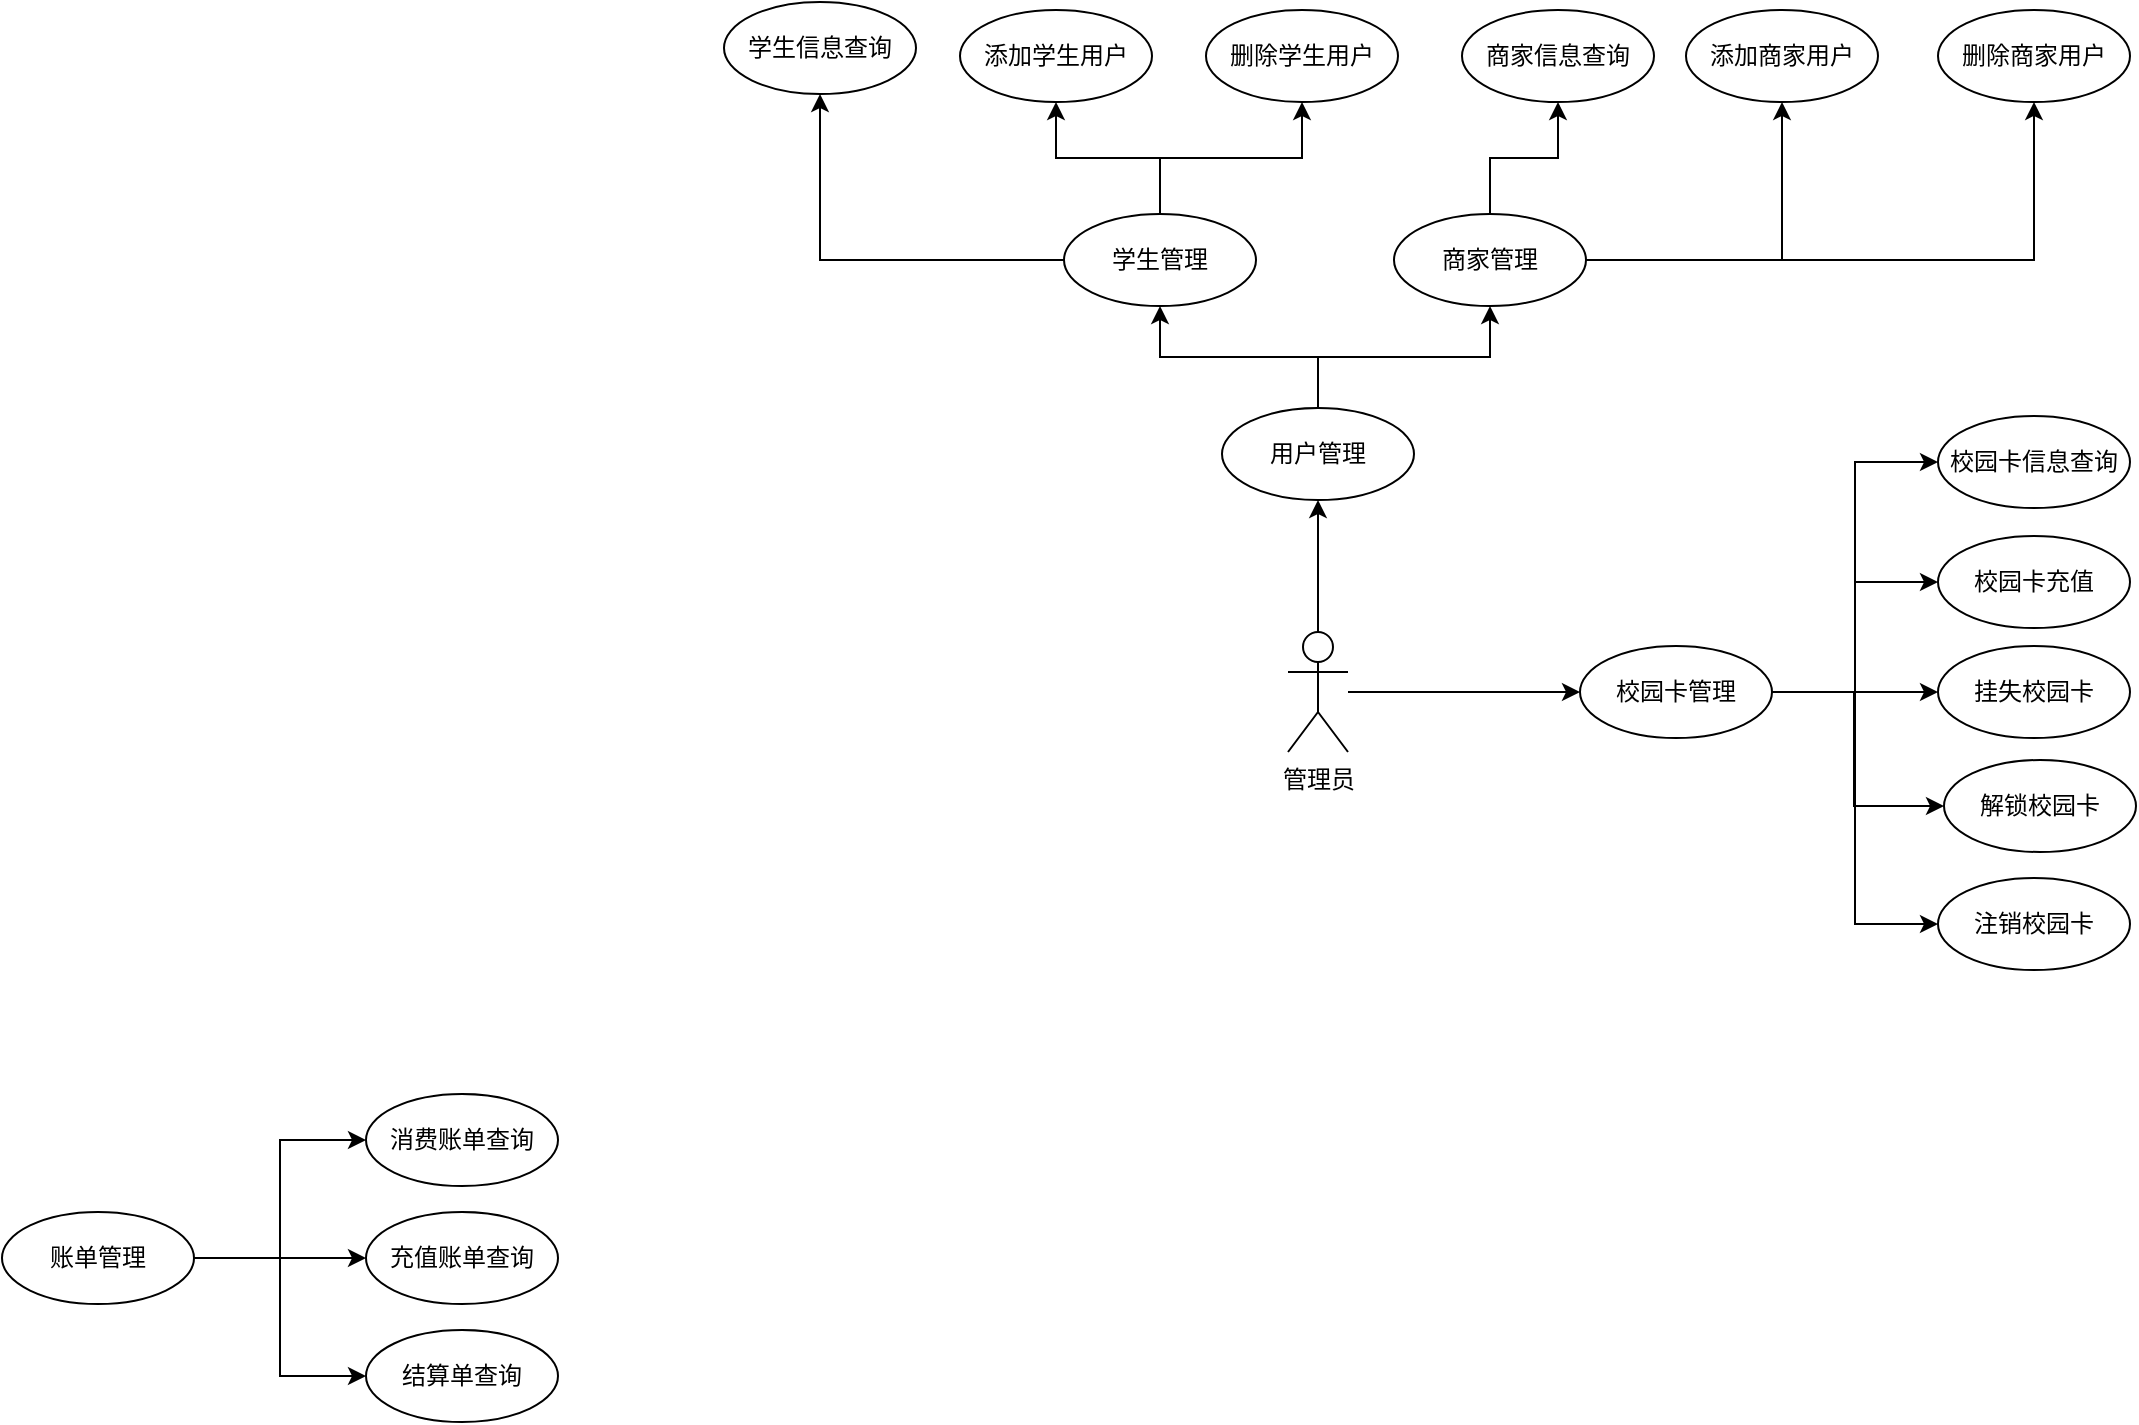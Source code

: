 <mxfile version="24.7.8">
  <diagram name="第 1 页" id="KQBWLX6boM1I_vUu8Vus">
    <mxGraphModel dx="1707" dy="1020" grid="0" gridSize="10" guides="1" tooltips="1" connect="1" arrows="1" fold="1" page="1" pageScale="1" pageWidth="2336" pageHeight="1654" math="0" shadow="0">
      <root>
        <mxCell id="0" />
        <mxCell id="1" parent="0" />
        <mxCell id="iSYZg7iLYKLxQMK2rEbz-16" style="edgeStyle=orthogonalEdgeStyle;rounded=0;orthogonalLoop=1;jettySize=auto;html=1;entryX=0;entryY=0.5;entryDx=0;entryDy=0;" edge="1" parent="1" source="iSYZg7iLYKLxQMK2rEbz-1" target="iSYZg7iLYKLxQMK2rEbz-5">
          <mxGeometry relative="1" as="geometry" />
        </mxCell>
        <mxCell id="iSYZg7iLYKLxQMK2rEbz-40" style="edgeStyle=orthogonalEdgeStyle;rounded=0;orthogonalLoop=1;jettySize=auto;html=1;entryX=0.5;entryY=1;entryDx=0;entryDy=0;" edge="1" parent="1" source="iSYZg7iLYKLxQMK2rEbz-1" target="iSYZg7iLYKLxQMK2rEbz-2">
          <mxGeometry relative="1" as="geometry" />
        </mxCell>
        <mxCell id="iSYZg7iLYKLxQMK2rEbz-1" value="管理员" style="shape=umlActor;verticalLabelPosition=bottom;verticalAlign=top;html=1;outlineConnect=0;" vertex="1" parent="1">
          <mxGeometry x="1033" y="455" width="30" height="60" as="geometry" />
        </mxCell>
        <mxCell id="iSYZg7iLYKLxQMK2rEbz-43" style="edgeStyle=orthogonalEdgeStyle;rounded=0;orthogonalLoop=1;jettySize=auto;html=1;entryX=0.5;entryY=1;entryDx=0;entryDy=0;" edge="1" parent="1" source="iSYZg7iLYKLxQMK2rEbz-2" target="iSYZg7iLYKLxQMK2rEbz-3">
          <mxGeometry relative="1" as="geometry" />
        </mxCell>
        <mxCell id="iSYZg7iLYKLxQMK2rEbz-45" style="edgeStyle=orthogonalEdgeStyle;rounded=0;orthogonalLoop=1;jettySize=auto;html=1;entryX=0.5;entryY=1;entryDx=0;entryDy=0;" edge="1" parent="1" source="iSYZg7iLYKLxQMK2rEbz-2" target="iSYZg7iLYKLxQMK2rEbz-4">
          <mxGeometry relative="1" as="geometry" />
        </mxCell>
        <mxCell id="iSYZg7iLYKLxQMK2rEbz-2" value="用户管理" style="ellipse;whiteSpace=wrap;html=1;" vertex="1" parent="1">
          <mxGeometry x="1000" y="343" width="96" height="46" as="geometry" />
        </mxCell>
        <mxCell id="iSYZg7iLYKLxQMK2rEbz-46" style="edgeStyle=orthogonalEdgeStyle;rounded=0;orthogonalLoop=1;jettySize=auto;html=1;entryX=0.5;entryY=1;entryDx=0;entryDy=0;" edge="1" parent="1" source="iSYZg7iLYKLxQMK2rEbz-3" target="iSYZg7iLYKLxQMK2rEbz-24">
          <mxGeometry relative="1" as="geometry" />
        </mxCell>
        <mxCell id="iSYZg7iLYKLxQMK2rEbz-47" style="edgeStyle=orthogonalEdgeStyle;rounded=0;orthogonalLoop=1;jettySize=auto;html=1;entryX=0.5;entryY=1;entryDx=0;entryDy=0;" edge="1" parent="1" source="iSYZg7iLYKLxQMK2rEbz-3" target="iSYZg7iLYKLxQMK2rEbz-25">
          <mxGeometry relative="1" as="geometry" />
        </mxCell>
        <mxCell id="iSYZg7iLYKLxQMK2rEbz-48" style="edgeStyle=orthogonalEdgeStyle;rounded=0;orthogonalLoop=1;jettySize=auto;html=1;entryX=0.5;entryY=1;entryDx=0;entryDy=0;" edge="1" parent="1" source="iSYZg7iLYKLxQMK2rEbz-3" target="iSYZg7iLYKLxQMK2rEbz-26">
          <mxGeometry relative="1" as="geometry" />
        </mxCell>
        <mxCell id="iSYZg7iLYKLxQMK2rEbz-3" value="学生&lt;span style=&quot;color: rgba(0, 0, 0, 0); font-family: monospace; font-size: 0px; text-align: start; white-space: nowrap;&quot;&gt;%3CmxGraphModel%3E%3Croot%3E%3CmxCell%20id%3D%220%22%2F%3E%3CmxCell%20id%3D%221%22%20parent%3D%220%22%2F%3E%3CmxCell%20id%3D%222%22%20value%3D%22%E7%94%A8%E6%88%B7%E7%AE%A1%E7%90%86%22%20style%3D%22ellipse%3BwhiteSpace%3Dwrap%3Bhtml%3D1%3B%22%20vertex%3D%221%22%20parent%3D%221%22%3E%3CmxGeometry%20x%3D%22381%22%20y%3D%22262%22%20width%3D%2296%22%20height%3D%2246%22%20as%3D%22geometry%22%2F%3E%3C%2FmxCell%3E%3C%2Froot%3E%3C%2FmxGraphModel%3E&lt;/span&gt;管理" style="ellipse;whiteSpace=wrap;html=1;" vertex="1" parent="1">
          <mxGeometry x="921" y="246" width="96" height="46" as="geometry" />
        </mxCell>
        <mxCell id="iSYZg7iLYKLxQMK2rEbz-49" style="edgeStyle=orthogonalEdgeStyle;rounded=0;orthogonalLoop=1;jettySize=auto;html=1;entryX=0.5;entryY=1;entryDx=0;entryDy=0;" edge="1" parent="1" source="iSYZg7iLYKLxQMK2rEbz-4" target="iSYZg7iLYKLxQMK2rEbz-27">
          <mxGeometry relative="1" as="geometry" />
        </mxCell>
        <mxCell id="iSYZg7iLYKLxQMK2rEbz-50" style="edgeStyle=orthogonalEdgeStyle;rounded=0;orthogonalLoop=1;jettySize=auto;html=1;entryX=0.5;entryY=1;entryDx=0;entryDy=0;" edge="1" parent="1" source="iSYZg7iLYKLxQMK2rEbz-4" target="iSYZg7iLYKLxQMK2rEbz-28">
          <mxGeometry relative="1" as="geometry" />
        </mxCell>
        <mxCell id="iSYZg7iLYKLxQMK2rEbz-51" style="edgeStyle=orthogonalEdgeStyle;rounded=0;orthogonalLoop=1;jettySize=auto;html=1;entryX=0.5;entryY=1;entryDx=0;entryDy=0;" edge="1" parent="1" source="iSYZg7iLYKLxQMK2rEbz-4" target="iSYZg7iLYKLxQMK2rEbz-29">
          <mxGeometry relative="1" as="geometry" />
        </mxCell>
        <mxCell id="iSYZg7iLYKLxQMK2rEbz-4" value="商家管理" style="ellipse;whiteSpace=wrap;html=1;" vertex="1" parent="1">
          <mxGeometry x="1086" y="246" width="96" height="46" as="geometry" />
        </mxCell>
        <mxCell id="iSYZg7iLYKLxQMK2rEbz-31" style="edgeStyle=orthogonalEdgeStyle;rounded=0;orthogonalLoop=1;jettySize=auto;html=1;exitX=1;exitY=0.5;exitDx=0;exitDy=0;entryX=0;entryY=0.5;entryDx=0;entryDy=0;" edge="1" parent="1" source="iSYZg7iLYKLxQMK2rEbz-5" target="iSYZg7iLYKLxQMK2rEbz-18">
          <mxGeometry relative="1" as="geometry" />
        </mxCell>
        <mxCell id="iSYZg7iLYKLxQMK2rEbz-32" style="edgeStyle=orthogonalEdgeStyle;rounded=0;orthogonalLoop=1;jettySize=auto;html=1;entryX=0;entryY=0.5;entryDx=0;entryDy=0;" edge="1" parent="1" source="iSYZg7iLYKLxQMK2rEbz-5" target="iSYZg7iLYKLxQMK2rEbz-19">
          <mxGeometry relative="1" as="geometry" />
        </mxCell>
        <mxCell id="iSYZg7iLYKLxQMK2rEbz-33" style="edgeStyle=orthogonalEdgeStyle;rounded=0;orthogonalLoop=1;jettySize=auto;html=1;entryX=0;entryY=0.5;entryDx=0;entryDy=0;" edge="1" parent="1" source="iSYZg7iLYKLxQMK2rEbz-5" target="iSYZg7iLYKLxQMK2rEbz-23">
          <mxGeometry relative="1" as="geometry" />
        </mxCell>
        <mxCell id="iSYZg7iLYKLxQMK2rEbz-38" style="edgeStyle=orthogonalEdgeStyle;rounded=0;orthogonalLoop=1;jettySize=auto;html=1;entryX=0;entryY=0.5;entryDx=0;entryDy=0;" edge="1" parent="1" source="iSYZg7iLYKLxQMK2rEbz-5" target="iSYZg7iLYKLxQMK2rEbz-21">
          <mxGeometry relative="1" as="geometry">
            <Array as="points">
              <mxPoint x="1316" y="485" />
              <mxPoint x="1316" y="542" />
            </Array>
          </mxGeometry>
        </mxCell>
        <mxCell id="iSYZg7iLYKLxQMK2rEbz-39" style="edgeStyle=orthogonalEdgeStyle;rounded=0;orthogonalLoop=1;jettySize=auto;html=1;entryX=0;entryY=0.5;entryDx=0;entryDy=0;" edge="1" parent="1" source="iSYZg7iLYKLxQMK2rEbz-5" target="iSYZg7iLYKLxQMK2rEbz-22">
          <mxGeometry relative="1" as="geometry" />
        </mxCell>
        <mxCell id="iSYZg7iLYKLxQMK2rEbz-5" value="校园卡管理" style="ellipse;whiteSpace=wrap;html=1;" vertex="1" parent="1">
          <mxGeometry x="1179" y="462" width="96" height="46" as="geometry" />
        </mxCell>
        <mxCell id="iSYZg7iLYKLxQMK2rEbz-12" style="edgeStyle=orthogonalEdgeStyle;rounded=0;orthogonalLoop=1;jettySize=auto;html=1;entryX=0;entryY=0.5;entryDx=0;entryDy=0;" edge="1" parent="1" source="iSYZg7iLYKLxQMK2rEbz-6" target="iSYZg7iLYKLxQMK2rEbz-7">
          <mxGeometry relative="1" as="geometry" />
        </mxCell>
        <mxCell id="iSYZg7iLYKLxQMK2rEbz-13" style="edgeStyle=orthogonalEdgeStyle;rounded=0;orthogonalLoop=1;jettySize=auto;html=1;entryX=0;entryY=0.5;entryDx=0;entryDy=0;" edge="1" parent="1" source="iSYZg7iLYKLxQMK2rEbz-6" target="iSYZg7iLYKLxQMK2rEbz-8">
          <mxGeometry relative="1" as="geometry" />
        </mxCell>
        <mxCell id="iSYZg7iLYKLxQMK2rEbz-14" style="edgeStyle=orthogonalEdgeStyle;rounded=0;orthogonalLoop=1;jettySize=auto;html=1;entryX=0;entryY=0.5;entryDx=0;entryDy=0;" edge="1" parent="1" source="iSYZg7iLYKLxQMK2rEbz-6" target="iSYZg7iLYKLxQMK2rEbz-9">
          <mxGeometry relative="1" as="geometry" />
        </mxCell>
        <mxCell id="iSYZg7iLYKLxQMK2rEbz-6" value="账单管理" style="ellipse;whiteSpace=wrap;html=1;" vertex="1" parent="1">
          <mxGeometry x="390" y="745" width="96" height="46" as="geometry" />
        </mxCell>
        <mxCell id="iSYZg7iLYKLxQMK2rEbz-7" value="消费账单查询" style="ellipse;whiteSpace=wrap;html=1;" vertex="1" parent="1">
          <mxGeometry x="572" y="686" width="96" height="46" as="geometry" />
        </mxCell>
        <mxCell id="iSYZg7iLYKLxQMK2rEbz-8" value="充值账单查询" style="ellipse;whiteSpace=wrap;html=1;" vertex="1" parent="1">
          <mxGeometry x="572" y="745" width="96" height="46" as="geometry" />
        </mxCell>
        <mxCell id="iSYZg7iLYKLxQMK2rEbz-9" value="结算单查询" style="ellipse;whiteSpace=wrap;html=1;" vertex="1" parent="1">
          <mxGeometry x="572" y="804" width="96" height="46" as="geometry" />
        </mxCell>
        <mxCell id="iSYZg7iLYKLxQMK2rEbz-18" value="校园卡信息查询" style="ellipse;whiteSpace=wrap;html=1;" vertex="1" parent="1">
          <mxGeometry x="1358" y="347" width="96" height="46" as="geometry" />
        </mxCell>
        <mxCell id="iSYZg7iLYKLxQMK2rEbz-19" value="校园卡充值" style="ellipse;whiteSpace=wrap;html=1;" vertex="1" parent="1">
          <mxGeometry x="1358" y="407" width="96" height="46" as="geometry" />
        </mxCell>
        <mxCell id="iSYZg7iLYKLxQMK2rEbz-21" value="解锁校园卡" style="ellipse;whiteSpace=wrap;html=1;" vertex="1" parent="1">
          <mxGeometry x="1361" y="519" width="96" height="46" as="geometry" />
        </mxCell>
        <mxCell id="iSYZg7iLYKLxQMK2rEbz-22" value="注销校园卡" style="ellipse;whiteSpace=wrap;html=1;" vertex="1" parent="1">
          <mxGeometry x="1358" y="578" width="96" height="46" as="geometry" />
        </mxCell>
        <mxCell id="iSYZg7iLYKLxQMK2rEbz-23" value="挂失校园卡" style="ellipse;whiteSpace=wrap;html=1;" vertex="1" parent="1">
          <mxGeometry x="1358" y="462" width="96" height="46" as="geometry" />
        </mxCell>
        <mxCell id="iSYZg7iLYKLxQMK2rEbz-24" value="学生信息查询" style="ellipse;whiteSpace=wrap;html=1;" vertex="1" parent="1">
          <mxGeometry x="751" y="140" width="96" height="46" as="geometry" />
        </mxCell>
        <mxCell id="iSYZg7iLYKLxQMK2rEbz-25" value="添加学生用户" style="ellipse;whiteSpace=wrap;html=1;" vertex="1" parent="1">
          <mxGeometry x="869" y="144" width="96" height="46" as="geometry" />
        </mxCell>
        <mxCell id="iSYZg7iLYKLxQMK2rEbz-26" value="删除学生用户" style="ellipse;whiteSpace=wrap;html=1;" vertex="1" parent="1">
          <mxGeometry x="992" y="144" width="96" height="46" as="geometry" />
        </mxCell>
        <mxCell id="iSYZg7iLYKLxQMK2rEbz-27" value="商家信息查询" style="ellipse;whiteSpace=wrap;html=1;" vertex="1" parent="1">
          <mxGeometry x="1120" y="144" width="96" height="46" as="geometry" />
        </mxCell>
        <mxCell id="iSYZg7iLYKLxQMK2rEbz-28" value="添加商家用户" style="ellipse;whiteSpace=wrap;html=1;" vertex="1" parent="1">
          <mxGeometry x="1232" y="144" width="96" height="46" as="geometry" />
        </mxCell>
        <mxCell id="iSYZg7iLYKLxQMK2rEbz-29" value="删除商家用户" style="ellipse;whiteSpace=wrap;html=1;" vertex="1" parent="1">
          <mxGeometry x="1358" y="144" width="96" height="46" as="geometry" />
        </mxCell>
        <mxCell id="iSYZg7iLYKLxQMK2rEbz-30" style="edgeStyle=orthogonalEdgeStyle;rounded=0;orthogonalLoop=1;jettySize=auto;html=1;exitX=0.5;exitY=1;exitDx=0;exitDy=0;" edge="1" parent="1" source="iSYZg7iLYKLxQMK2rEbz-23" target="iSYZg7iLYKLxQMK2rEbz-23">
          <mxGeometry relative="1" as="geometry" />
        </mxCell>
      </root>
    </mxGraphModel>
  </diagram>
</mxfile>
